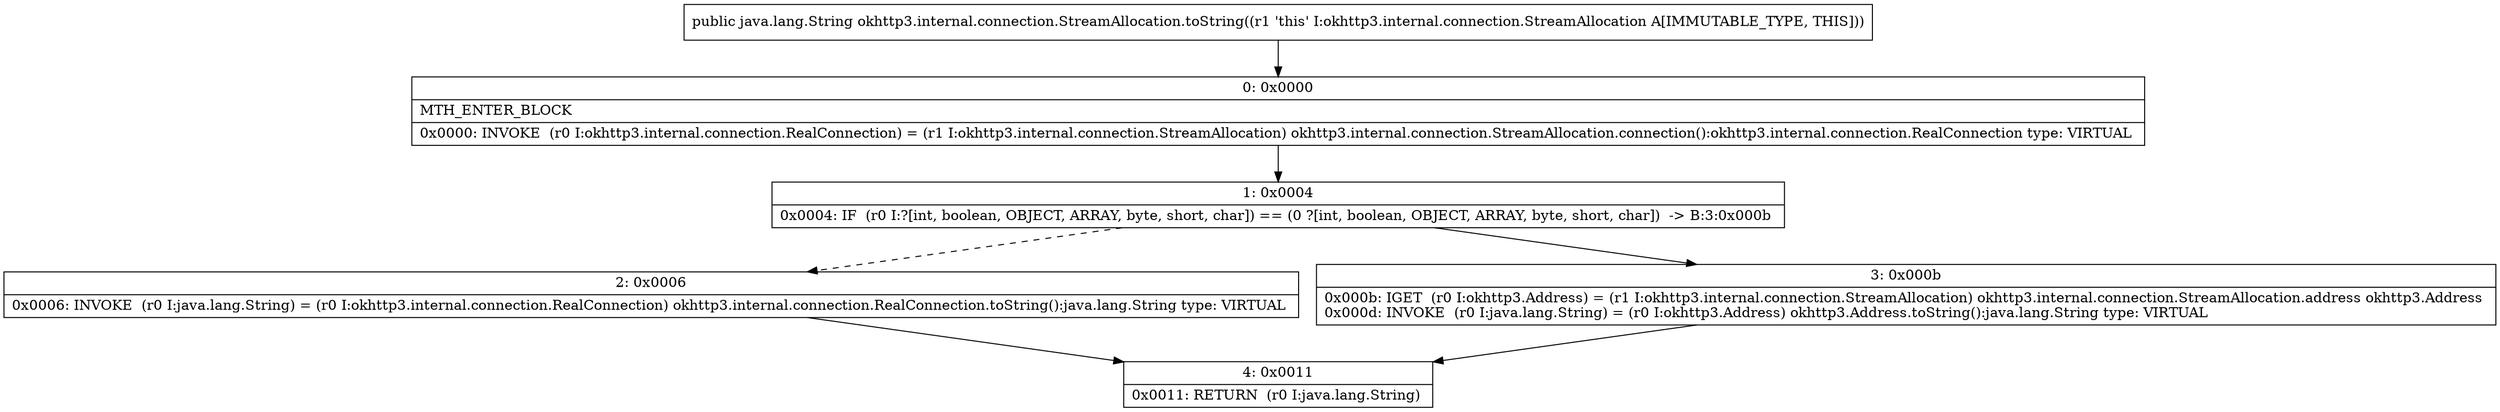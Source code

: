 digraph "CFG forokhttp3.internal.connection.StreamAllocation.toString()Ljava\/lang\/String;" {
Node_0 [shape=record,label="{0\:\ 0x0000|MTH_ENTER_BLOCK\l|0x0000: INVOKE  (r0 I:okhttp3.internal.connection.RealConnection) = (r1 I:okhttp3.internal.connection.StreamAllocation) okhttp3.internal.connection.StreamAllocation.connection():okhttp3.internal.connection.RealConnection type: VIRTUAL \l}"];
Node_1 [shape=record,label="{1\:\ 0x0004|0x0004: IF  (r0 I:?[int, boolean, OBJECT, ARRAY, byte, short, char]) == (0 ?[int, boolean, OBJECT, ARRAY, byte, short, char])  \-\> B:3:0x000b \l}"];
Node_2 [shape=record,label="{2\:\ 0x0006|0x0006: INVOKE  (r0 I:java.lang.String) = (r0 I:okhttp3.internal.connection.RealConnection) okhttp3.internal.connection.RealConnection.toString():java.lang.String type: VIRTUAL \l}"];
Node_3 [shape=record,label="{3\:\ 0x000b|0x000b: IGET  (r0 I:okhttp3.Address) = (r1 I:okhttp3.internal.connection.StreamAllocation) okhttp3.internal.connection.StreamAllocation.address okhttp3.Address \l0x000d: INVOKE  (r0 I:java.lang.String) = (r0 I:okhttp3.Address) okhttp3.Address.toString():java.lang.String type: VIRTUAL \l}"];
Node_4 [shape=record,label="{4\:\ 0x0011|0x0011: RETURN  (r0 I:java.lang.String) \l}"];
MethodNode[shape=record,label="{public java.lang.String okhttp3.internal.connection.StreamAllocation.toString((r1 'this' I:okhttp3.internal.connection.StreamAllocation A[IMMUTABLE_TYPE, THIS])) }"];
MethodNode -> Node_0;
Node_0 -> Node_1;
Node_1 -> Node_2[style=dashed];
Node_1 -> Node_3;
Node_2 -> Node_4;
Node_3 -> Node_4;
}

